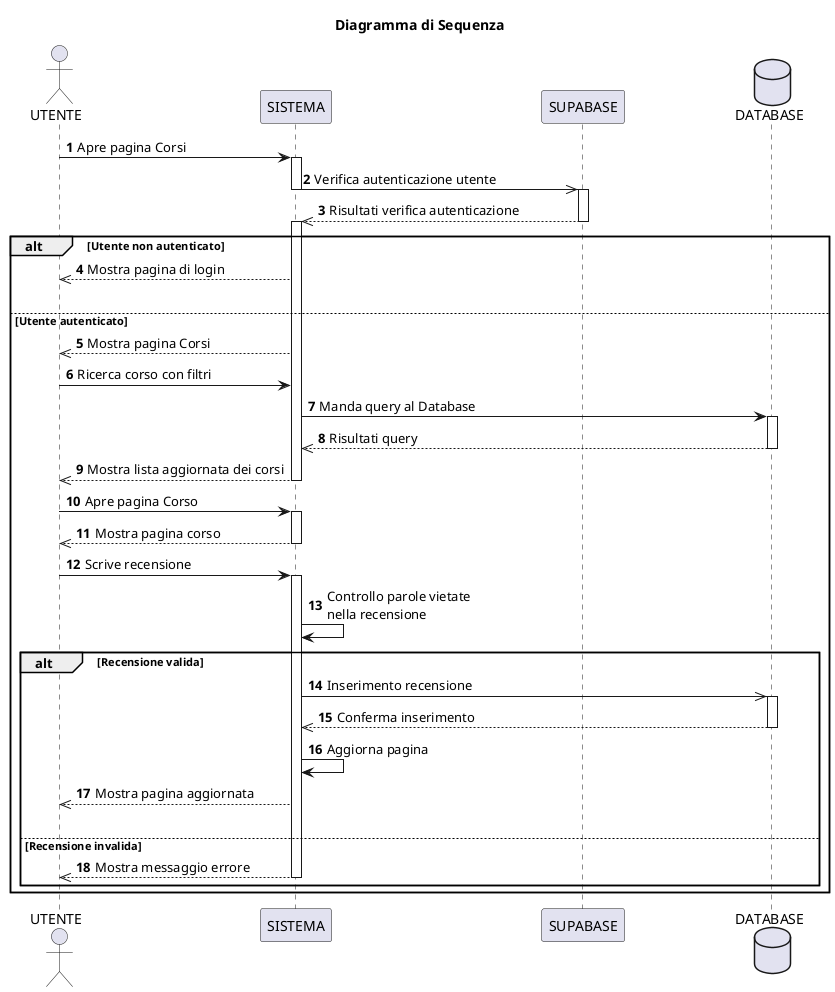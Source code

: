 @startuml SequenceDiagram
title Diagramma di Sequenza

skinparam ParticipantPadding 100

actor UTENTE as Utente
participant SISTEMA as Sistema
participant SUPABASE as Supabase

database DATABASE as Database
autonumber 1

Utente -> Sistema: Apre pagina Corsi
activate Sistema
Sistema ->> Supabase: Verifica autenticazione utente
deactivate Sistema
activate Supabase
Supabase -->> Sistema: Risultati verifica autenticazione 
deactivate Supabase
activate Sistema
alt Utente non autenticato
    Sistema -->> Utente: Mostra pagina di login
    |||
else Utente autenticato
    Sistema -->> Utente: Mostra pagina Corsi
    Utente -> Sistema: Ricerca corso con filtri
    Sistema -> Database: Manda query al Database
    activate Database
    Database -->> Sistema: Risultati query
    deactivate Database
    Sistema -->> Utente: Mostra lista aggiornata dei corsi
    deactivate Sistema
    
    Utente -> Sistema: Apre pagina Corso
    activate Sistema
    Sistema -->> Utente: Mostra pagina corso
    deactivate Sistema

    Utente -> Sistema: Scrive recensione
    activate Sistema
    Sistema -> Sistema: Controllo parole vietate\nnella recensione
    alt Recensione valida
        Sistema ->> Database: Inserimento recensione 
        activate Database
        Database -->> Sistema: Conferma inserimento 
        deactivate Database
        Sistema -> Sistema: Aggiorna pagina
        Sistema -->> Utente: Mostra pagina aggiornata
        |||
    else Recensione invalida
        Sistema -->> Utente: Mostra messaggio errore
    
    deactivate Sistema
    end
end
@enduml
